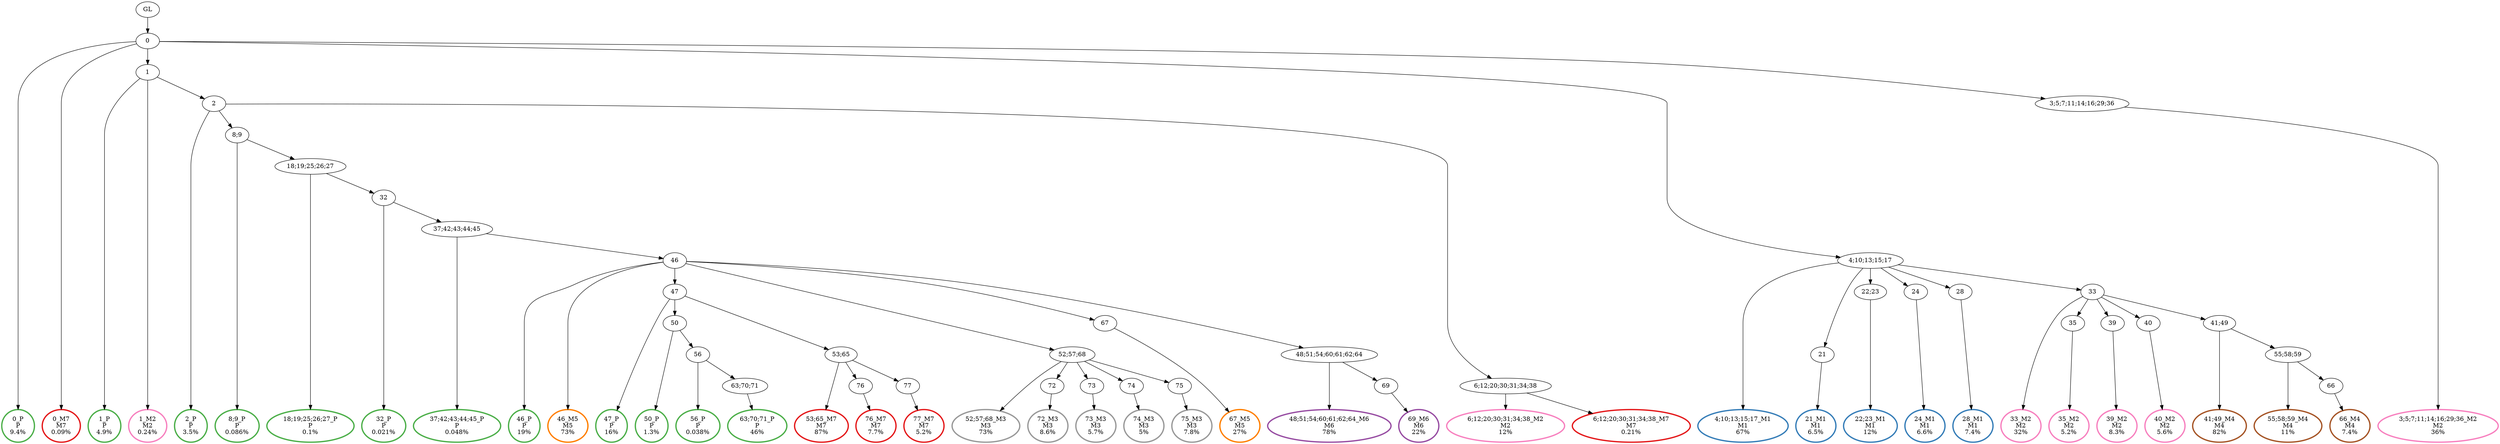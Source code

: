 digraph T {
	{
		rank=same
		76 [penwidth=3,colorscheme=set19,color=3,label="0_P\nP\n9.4%"]
		74 [penwidth=3,colorscheme=set19,color=3,label="1_P\nP\n4.9%"]
		72 [penwidth=3,colorscheme=set19,color=3,label="2_P\nP\n3.5%"]
		70 [penwidth=3,colorscheme=set19,color=3,label="8;9_P\nP\n0.086%"]
		68 [penwidth=3,colorscheme=set19,color=3,label="18;19;25;26;27_P\nP\n0.1%"]
		66 [penwidth=3,colorscheme=set19,color=3,label="32_P\nP\n0.021%"]
		64 [penwidth=3,colorscheme=set19,color=3,label="37;42;43;44;45_P\nP\n0.048%"]
		62 [penwidth=3,colorscheme=set19,color=3,label="46_P\nP\n19%"]
		60 [penwidth=3,colorscheme=set19,color=3,label="47_P\nP\n16%"]
		58 [penwidth=3,colorscheme=set19,color=3,label="50_P\nP\n1.3%"]
		56 [penwidth=3,colorscheme=set19,color=3,label="56_P\nP\n0.038%"]
		54 [penwidth=3,colorscheme=set19,color=3,label="63;70;71_P\nP\n46%"]
		52 [penwidth=3,colorscheme=set19,color=2,label="4;10;13;15;17_M1\nM1\n67%"]
		50 [penwidth=3,colorscheme=set19,color=2,label="21_M1\nM1\n6.5%"]
		48 [penwidth=3,colorscheme=set19,color=2,label="22;23_M1\nM1\n12%"]
		46 [penwidth=3,colorscheme=set19,color=2,label="24_M1\nM1\n6.6%"]
		44 [penwidth=3,colorscheme=set19,color=2,label="28_M1\nM1\n7.4%"]
		43 [penwidth=3,colorscheme=set19,color=8,label="1_M2\nM2\n0.24%"]
		41 [penwidth=3,colorscheme=set19,color=8,label="6;12;20;30;31;34;38_M2\nM2\n12%"]
		39 [penwidth=3,colorscheme=set19,color=8,label="3;5;7;11;14;16;29;36_M2\nM2\n36%"]
		37 [penwidth=3,colorscheme=set19,color=8,label="33_M2\nM2\n32%"]
		35 [penwidth=3,colorscheme=set19,color=8,label="35_M2\nM2\n5.2%"]
		33 [penwidth=3,colorscheme=set19,color=8,label="39_M2\nM2\n8.3%"]
		31 [penwidth=3,colorscheme=set19,color=8,label="40_M2\nM2\n5.6%"]
		29 [penwidth=3,colorscheme=set19,color=9,label="52;57;68_M3\nM3\n73%"]
		27 [penwidth=3,colorscheme=set19,color=9,label="72_M3\nM3\n8.6%"]
		25 [penwidth=3,colorscheme=set19,color=9,label="73_M3\nM3\n5.7%"]
		23 [penwidth=3,colorscheme=set19,color=9,label="74_M3\nM3\n5%"]
		21 [penwidth=3,colorscheme=set19,color=9,label="75_M3\nM3\n7.8%"]
		19 [penwidth=3,colorscheme=set19,color=7,label="41;49_M4\nM4\n82%"]
		17 [penwidth=3,colorscheme=set19,color=7,label="55;58;59_M4\nM4\n11%"]
		15 [penwidth=3,colorscheme=set19,color=7,label="66_M4\nM4\n7.4%"]
		14 [penwidth=3,colorscheme=set19,color=5,label="46_M5\nM5\n73%"]
		12 [penwidth=3,colorscheme=set19,color=5,label="67_M5\nM5\n27%"]
		10 [penwidth=3,colorscheme=set19,color=4,label="48;51;54;60;61;62;64_M6\nM6\n78%"]
		8 [penwidth=3,colorscheme=set19,color=4,label="69_M6\nM6\n22%"]
		7 [penwidth=3,colorscheme=set19,color=1,label="0_M7\nM7\n0.09%"]
		6 [penwidth=3,colorscheme=set19,color=1,label="6;12;20;30;31;34;38_M7\nM7\n0.21%"]
		4 [penwidth=3,colorscheme=set19,color=1,label="53;65_M7\nM7\n87%"]
		2 [penwidth=3,colorscheme=set19,color=1,label="76_M7\nM7\n7.7%"]
		0 [penwidth=3,colorscheme=set19,color=1,label="77_M7\nM7\n5.2%"]
	}
	78 [label="GL"]
	77 [label="0"]
	75 [label="1"]
	73 [label="2"]
	71 [label="8;9"]
	69 [label="18;19;25;26;27"]
	67 [label="32"]
	65 [label="37;42;43;44;45"]
	63 [label="46"]
	61 [label="47"]
	59 [label="50"]
	57 [label="56"]
	55 [label="63;70;71"]
	53 [label="4;10;13;15;17"]
	51 [label="21"]
	49 [label="22;23"]
	47 [label="24"]
	45 [label="28"]
	42 [label="6;12;20;30;31;34;38"]
	40 [label="3;5;7;11;14;16;29;36"]
	38 [label="33"]
	36 [label="35"]
	34 [label="39"]
	32 [label="40"]
	30 [label="52;57;68"]
	28 [label="72"]
	26 [label="73"]
	24 [label="74"]
	22 [label="75"]
	20 [label="41;49"]
	18 [label="55;58;59"]
	16 [label="66"]
	13 [label="67"]
	11 [label="48;51;54;60;61;62;64"]
	9 [label="69"]
	5 [label="53;65"]
	3 [label="76"]
	1 [label="77"]
	78 -> 77
	77 -> 76
	77 -> 75
	77 -> 53
	77 -> 40
	77 -> 7
	75 -> 74
	75 -> 73
	75 -> 43
	73 -> 72
	73 -> 71
	73 -> 42
	71 -> 70
	71 -> 69
	69 -> 68
	69 -> 67
	67 -> 66
	67 -> 65
	65 -> 64
	65 -> 63
	63 -> 62
	63 -> 61
	63 -> 30
	63 -> 14
	63 -> 13
	63 -> 11
	61 -> 60
	61 -> 59
	61 -> 5
	59 -> 58
	59 -> 57
	57 -> 56
	57 -> 55
	55 -> 54
	53 -> 52
	53 -> 51
	53 -> 49
	53 -> 47
	53 -> 45
	53 -> 38
	51 -> 50
	49 -> 48
	47 -> 46
	45 -> 44
	42 -> 41
	42 -> 6
	40 -> 39
	38 -> 37
	38 -> 36
	38 -> 34
	38 -> 32
	38 -> 20
	36 -> 35
	34 -> 33
	32 -> 31
	30 -> 29
	30 -> 28
	30 -> 26
	30 -> 24
	30 -> 22
	28 -> 27
	26 -> 25
	24 -> 23
	22 -> 21
	20 -> 19
	20 -> 18
	18 -> 17
	18 -> 16
	16 -> 15
	13 -> 12
	11 -> 10
	11 -> 9
	9 -> 8
	5 -> 4
	5 -> 3
	5 -> 1
	3 -> 2
	1 -> 0
}
